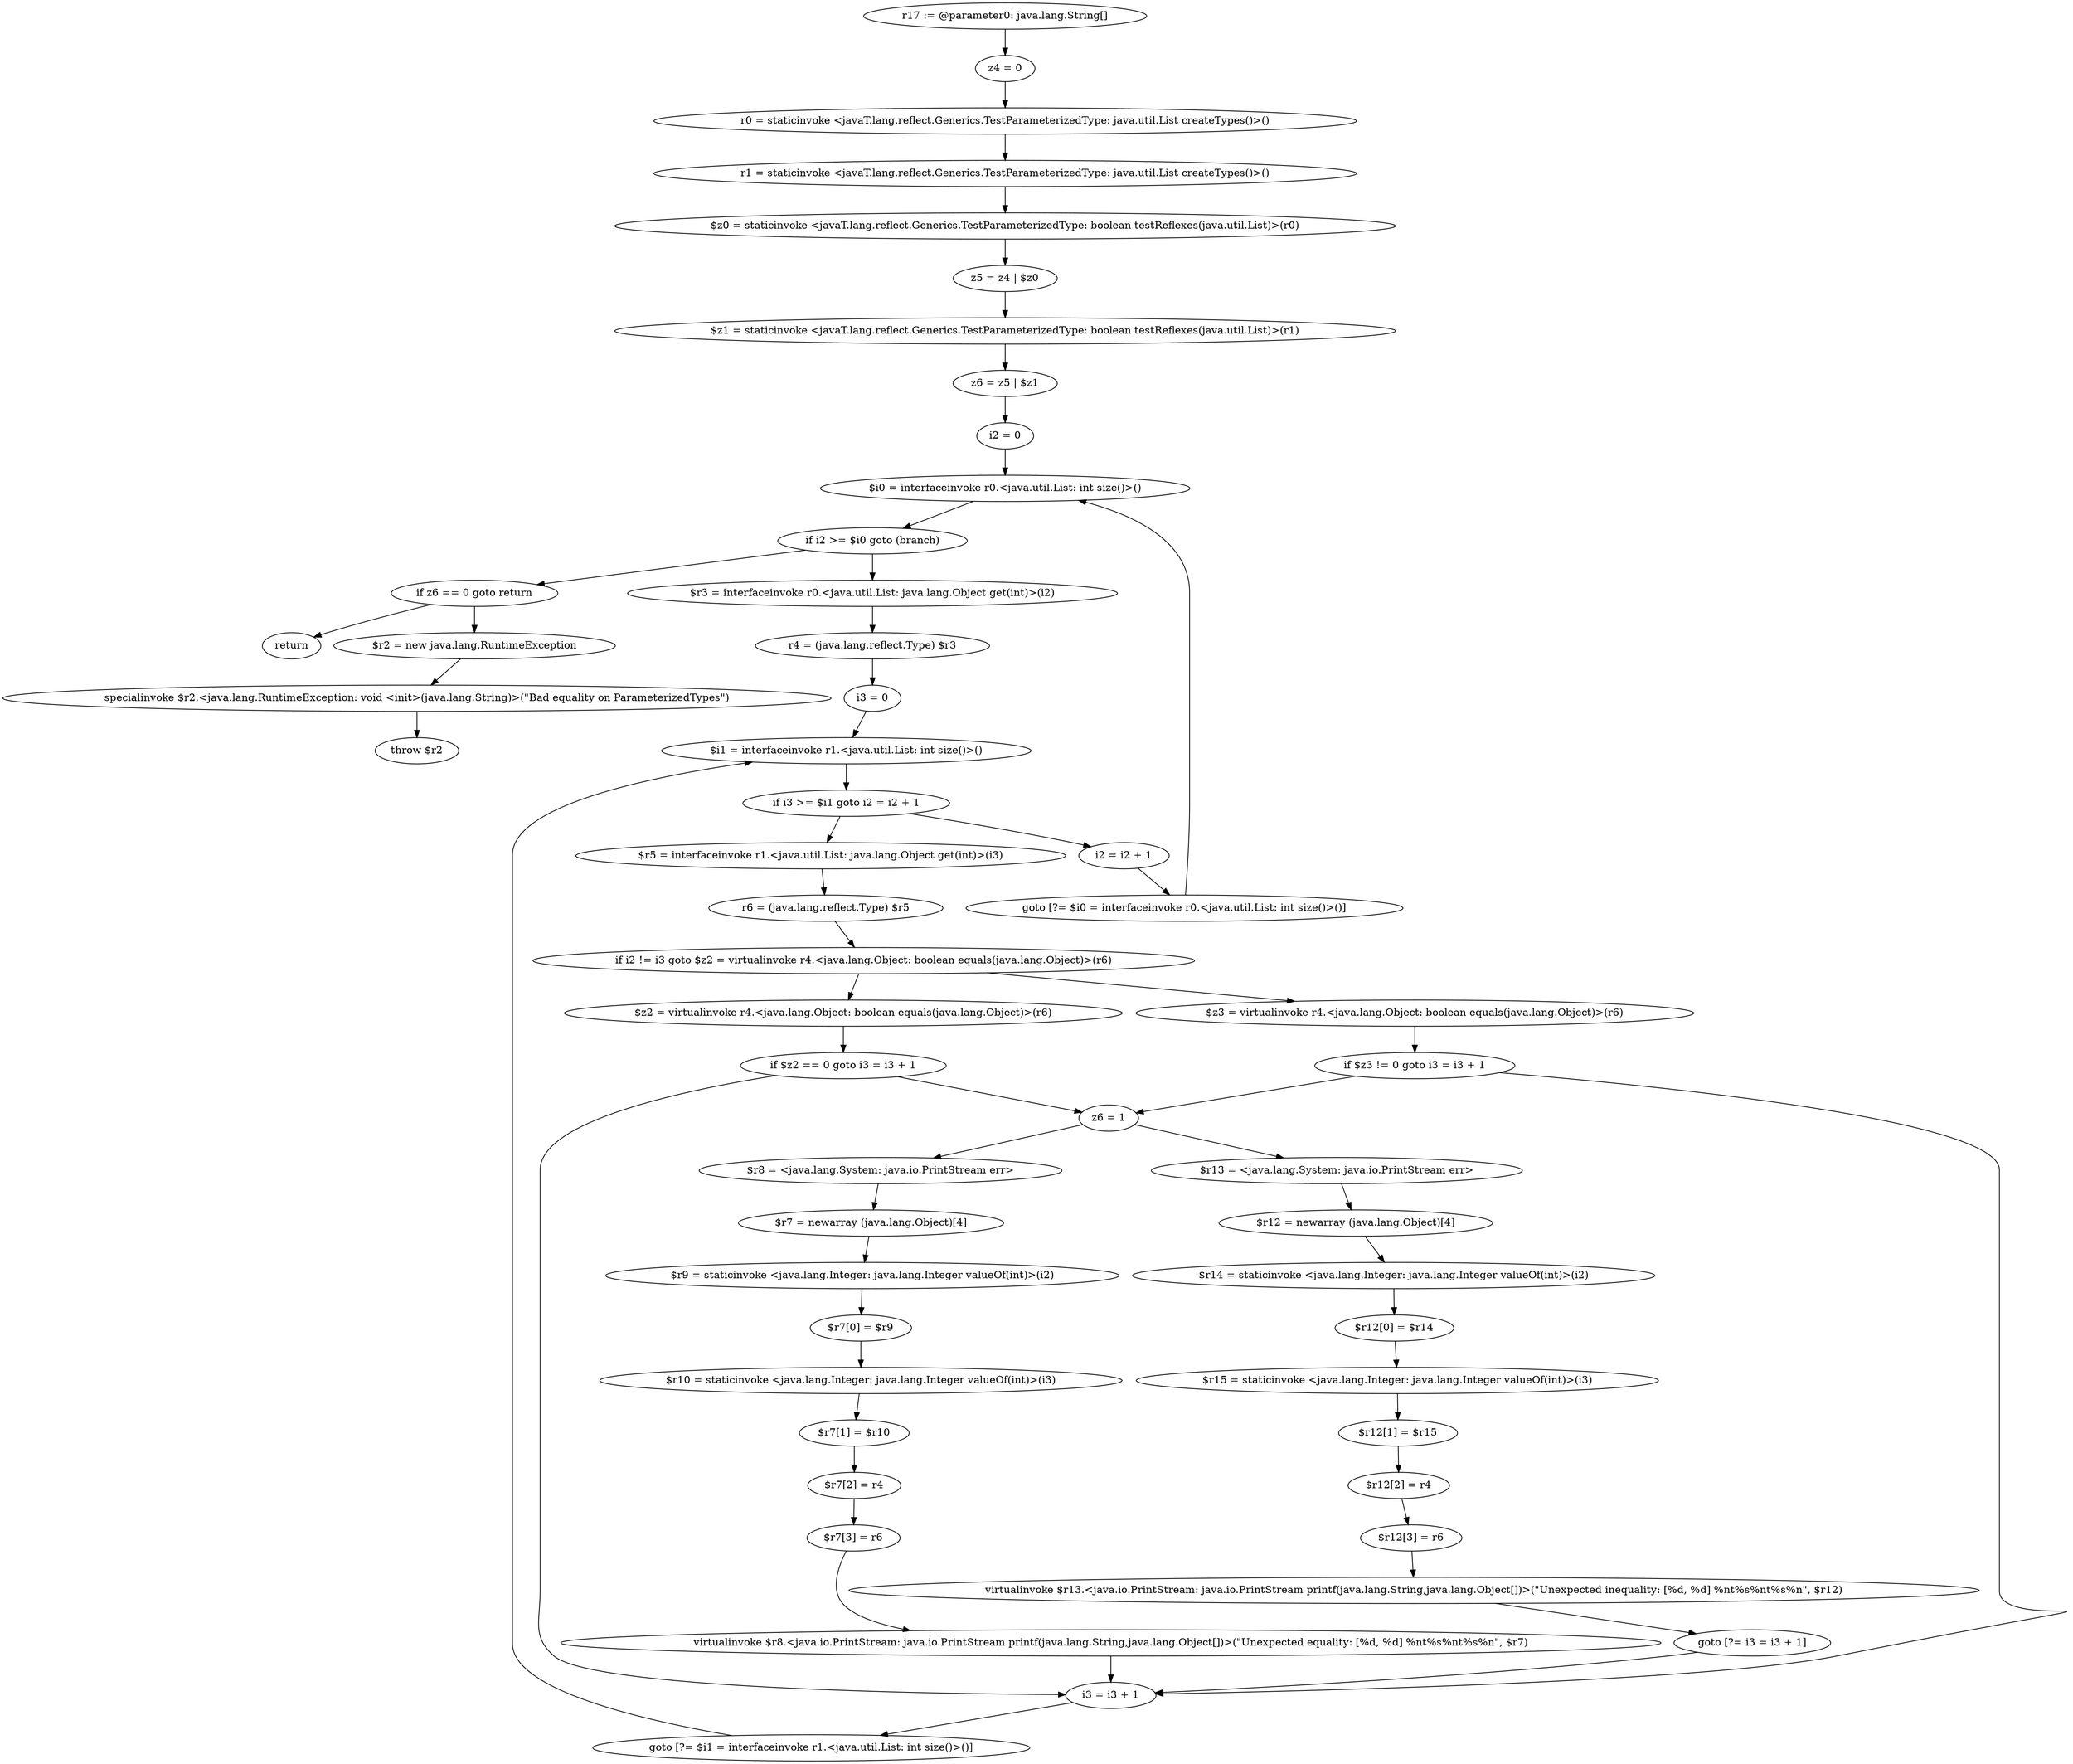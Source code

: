 digraph "unitGraph" {
    "r17 := @parameter0: java.lang.String[]"
    "z4 = 0"
    "r0 = staticinvoke <javaT.lang.reflect.Generics.TestParameterizedType: java.util.List createTypes()>()"
    "r1 = staticinvoke <javaT.lang.reflect.Generics.TestParameterizedType: java.util.List createTypes()>()"
    "$z0 = staticinvoke <javaT.lang.reflect.Generics.TestParameterizedType: boolean testReflexes(java.util.List)>(r0)"
    "z5 = z4 | $z0"
    "$z1 = staticinvoke <javaT.lang.reflect.Generics.TestParameterizedType: boolean testReflexes(java.util.List)>(r1)"
    "z6 = z5 | $z1"
    "i2 = 0"
    "$i0 = interfaceinvoke r0.<java.util.List: int size()>()"
    "if i2 >= $i0 goto (branch)"
    "$r3 = interfaceinvoke r0.<java.util.List: java.lang.Object get(int)>(i2)"
    "r4 = (java.lang.reflect.Type) $r3"
    "i3 = 0"
    "$i1 = interfaceinvoke r1.<java.util.List: int size()>()"
    "if i3 >= $i1 goto i2 = i2 + 1"
    "$r5 = interfaceinvoke r1.<java.util.List: java.lang.Object get(int)>(i3)"
    "r6 = (java.lang.reflect.Type) $r5"
    "if i2 != i3 goto $z2 = virtualinvoke r4.<java.lang.Object: boolean equals(java.lang.Object)>(r6)"
    "$z3 = virtualinvoke r4.<java.lang.Object: boolean equals(java.lang.Object)>(r6)"
    "if $z3 != 0 goto i3 = i3 + 1"
    "z6 = 1"
    "$r13 = <java.lang.System: java.io.PrintStream err>"
    "$r12 = newarray (java.lang.Object)[4]"
    "$r14 = staticinvoke <java.lang.Integer: java.lang.Integer valueOf(int)>(i2)"
    "$r12[0] = $r14"
    "$r15 = staticinvoke <java.lang.Integer: java.lang.Integer valueOf(int)>(i3)"
    "$r12[1] = $r15"
    "$r12[2] = r4"
    "$r12[3] = r6"
    "virtualinvoke $r13.<java.io.PrintStream: java.io.PrintStream printf(java.lang.String,java.lang.Object[])>(\"Unexpected inequality: [%d, %d] %n\t%s%n\t%s%n\", $r12)"
    "goto [?= i3 = i3 + 1]"
    "$z2 = virtualinvoke r4.<java.lang.Object: boolean equals(java.lang.Object)>(r6)"
    "if $z2 == 0 goto i3 = i3 + 1"
    "$r8 = <java.lang.System: java.io.PrintStream err>"
    "$r7 = newarray (java.lang.Object)[4]"
    "$r9 = staticinvoke <java.lang.Integer: java.lang.Integer valueOf(int)>(i2)"
    "$r7[0] = $r9"
    "$r10 = staticinvoke <java.lang.Integer: java.lang.Integer valueOf(int)>(i3)"
    "$r7[1] = $r10"
    "$r7[2] = r4"
    "$r7[3] = r6"
    "virtualinvoke $r8.<java.io.PrintStream: java.io.PrintStream printf(java.lang.String,java.lang.Object[])>(\"Unexpected equality: [%d, %d] %n\t%s%n\t%s%n\", $r7)"
    "i3 = i3 + 1"
    "goto [?= $i1 = interfaceinvoke r1.<java.util.List: int size()>()]"
    "i2 = i2 + 1"
    "goto [?= $i0 = interfaceinvoke r0.<java.util.List: int size()>()]"
    "if z6 == 0 goto return"
    "$r2 = new java.lang.RuntimeException"
    "specialinvoke $r2.<java.lang.RuntimeException: void <init>(java.lang.String)>(\"Bad equality on ParameterizedTypes\")"
    "throw $r2"
    "return"
    "r17 := @parameter0: java.lang.String[]"->"z4 = 0";
    "z4 = 0"->"r0 = staticinvoke <javaT.lang.reflect.Generics.TestParameterizedType: java.util.List createTypes()>()";
    "r0 = staticinvoke <javaT.lang.reflect.Generics.TestParameterizedType: java.util.List createTypes()>()"->"r1 = staticinvoke <javaT.lang.reflect.Generics.TestParameterizedType: java.util.List createTypes()>()";
    "r1 = staticinvoke <javaT.lang.reflect.Generics.TestParameterizedType: java.util.List createTypes()>()"->"$z0 = staticinvoke <javaT.lang.reflect.Generics.TestParameterizedType: boolean testReflexes(java.util.List)>(r0)";
    "$z0 = staticinvoke <javaT.lang.reflect.Generics.TestParameterizedType: boolean testReflexes(java.util.List)>(r0)"->"z5 = z4 | $z0";
    "z5 = z4 | $z0"->"$z1 = staticinvoke <javaT.lang.reflect.Generics.TestParameterizedType: boolean testReflexes(java.util.List)>(r1)";
    "$z1 = staticinvoke <javaT.lang.reflect.Generics.TestParameterizedType: boolean testReflexes(java.util.List)>(r1)"->"z6 = z5 | $z1";
    "z6 = z5 | $z1"->"i2 = 0";
    "i2 = 0"->"$i0 = interfaceinvoke r0.<java.util.List: int size()>()";
    "$i0 = interfaceinvoke r0.<java.util.List: int size()>()"->"if i2 >= $i0 goto (branch)";
    "if i2 >= $i0 goto (branch)"->"$r3 = interfaceinvoke r0.<java.util.List: java.lang.Object get(int)>(i2)";
    "if i2 >= $i0 goto (branch)"->"if z6 == 0 goto return";
    "$r3 = interfaceinvoke r0.<java.util.List: java.lang.Object get(int)>(i2)"->"r4 = (java.lang.reflect.Type) $r3";
    "r4 = (java.lang.reflect.Type) $r3"->"i3 = 0";
    "i3 = 0"->"$i1 = interfaceinvoke r1.<java.util.List: int size()>()";
    "$i1 = interfaceinvoke r1.<java.util.List: int size()>()"->"if i3 >= $i1 goto i2 = i2 + 1";
    "if i3 >= $i1 goto i2 = i2 + 1"->"$r5 = interfaceinvoke r1.<java.util.List: java.lang.Object get(int)>(i3)";
    "if i3 >= $i1 goto i2 = i2 + 1"->"i2 = i2 + 1";
    "$r5 = interfaceinvoke r1.<java.util.List: java.lang.Object get(int)>(i3)"->"r6 = (java.lang.reflect.Type) $r5";
    "r6 = (java.lang.reflect.Type) $r5"->"if i2 != i3 goto $z2 = virtualinvoke r4.<java.lang.Object: boolean equals(java.lang.Object)>(r6)";
    "if i2 != i3 goto $z2 = virtualinvoke r4.<java.lang.Object: boolean equals(java.lang.Object)>(r6)"->"$z3 = virtualinvoke r4.<java.lang.Object: boolean equals(java.lang.Object)>(r6)";
    "if i2 != i3 goto $z2 = virtualinvoke r4.<java.lang.Object: boolean equals(java.lang.Object)>(r6)"->"$z2 = virtualinvoke r4.<java.lang.Object: boolean equals(java.lang.Object)>(r6)";
    "$z3 = virtualinvoke r4.<java.lang.Object: boolean equals(java.lang.Object)>(r6)"->"if $z3 != 0 goto i3 = i3 + 1";
    "if $z3 != 0 goto i3 = i3 + 1"->"z6 = 1";
    "if $z3 != 0 goto i3 = i3 + 1"->"i3 = i3 + 1";
    "z6 = 1"->"$r13 = <java.lang.System: java.io.PrintStream err>";
    "$r13 = <java.lang.System: java.io.PrintStream err>"->"$r12 = newarray (java.lang.Object)[4]";
    "$r12 = newarray (java.lang.Object)[4]"->"$r14 = staticinvoke <java.lang.Integer: java.lang.Integer valueOf(int)>(i2)";
    "$r14 = staticinvoke <java.lang.Integer: java.lang.Integer valueOf(int)>(i2)"->"$r12[0] = $r14";
    "$r12[0] = $r14"->"$r15 = staticinvoke <java.lang.Integer: java.lang.Integer valueOf(int)>(i3)";
    "$r15 = staticinvoke <java.lang.Integer: java.lang.Integer valueOf(int)>(i3)"->"$r12[1] = $r15";
    "$r12[1] = $r15"->"$r12[2] = r4";
    "$r12[2] = r4"->"$r12[3] = r6";
    "$r12[3] = r6"->"virtualinvoke $r13.<java.io.PrintStream: java.io.PrintStream printf(java.lang.String,java.lang.Object[])>(\"Unexpected inequality: [%d, %d] %n\t%s%n\t%s%n\", $r12)";
    "virtualinvoke $r13.<java.io.PrintStream: java.io.PrintStream printf(java.lang.String,java.lang.Object[])>(\"Unexpected inequality: [%d, %d] %n\t%s%n\t%s%n\", $r12)"->"goto [?= i3 = i3 + 1]";
    "goto [?= i3 = i3 + 1]"->"i3 = i3 + 1";
    "$z2 = virtualinvoke r4.<java.lang.Object: boolean equals(java.lang.Object)>(r6)"->"if $z2 == 0 goto i3 = i3 + 1";
    "if $z2 == 0 goto i3 = i3 + 1"->"z6 = 1";
    "if $z2 == 0 goto i3 = i3 + 1"->"i3 = i3 + 1";
    "z6 = 1"->"$r8 = <java.lang.System: java.io.PrintStream err>";
    "$r8 = <java.lang.System: java.io.PrintStream err>"->"$r7 = newarray (java.lang.Object)[4]";
    "$r7 = newarray (java.lang.Object)[4]"->"$r9 = staticinvoke <java.lang.Integer: java.lang.Integer valueOf(int)>(i2)";
    "$r9 = staticinvoke <java.lang.Integer: java.lang.Integer valueOf(int)>(i2)"->"$r7[0] = $r9";
    "$r7[0] = $r9"->"$r10 = staticinvoke <java.lang.Integer: java.lang.Integer valueOf(int)>(i3)";
    "$r10 = staticinvoke <java.lang.Integer: java.lang.Integer valueOf(int)>(i3)"->"$r7[1] = $r10";
    "$r7[1] = $r10"->"$r7[2] = r4";
    "$r7[2] = r4"->"$r7[3] = r6";
    "$r7[3] = r6"->"virtualinvoke $r8.<java.io.PrintStream: java.io.PrintStream printf(java.lang.String,java.lang.Object[])>(\"Unexpected equality: [%d, %d] %n\t%s%n\t%s%n\", $r7)";
    "virtualinvoke $r8.<java.io.PrintStream: java.io.PrintStream printf(java.lang.String,java.lang.Object[])>(\"Unexpected equality: [%d, %d] %n\t%s%n\t%s%n\", $r7)"->"i3 = i3 + 1";
    "i3 = i3 + 1"->"goto [?= $i1 = interfaceinvoke r1.<java.util.List: int size()>()]";
    "goto [?= $i1 = interfaceinvoke r1.<java.util.List: int size()>()]"->"$i1 = interfaceinvoke r1.<java.util.List: int size()>()";
    "i2 = i2 + 1"->"goto [?= $i0 = interfaceinvoke r0.<java.util.List: int size()>()]";
    "goto [?= $i0 = interfaceinvoke r0.<java.util.List: int size()>()]"->"$i0 = interfaceinvoke r0.<java.util.List: int size()>()";
    "if z6 == 0 goto return"->"$r2 = new java.lang.RuntimeException";
    "if z6 == 0 goto return"->"return";
    "$r2 = new java.lang.RuntimeException"->"specialinvoke $r2.<java.lang.RuntimeException: void <init>(java.lang.String)>(\"Bad equality on ParameterizedTypes\")";
    "specialinvoke $r2.<java.lang.RuntimeException: void <init>(java.lang.String)>(\"Bad equality on ParameterizedTypes\")"->"throw $r2";
}

